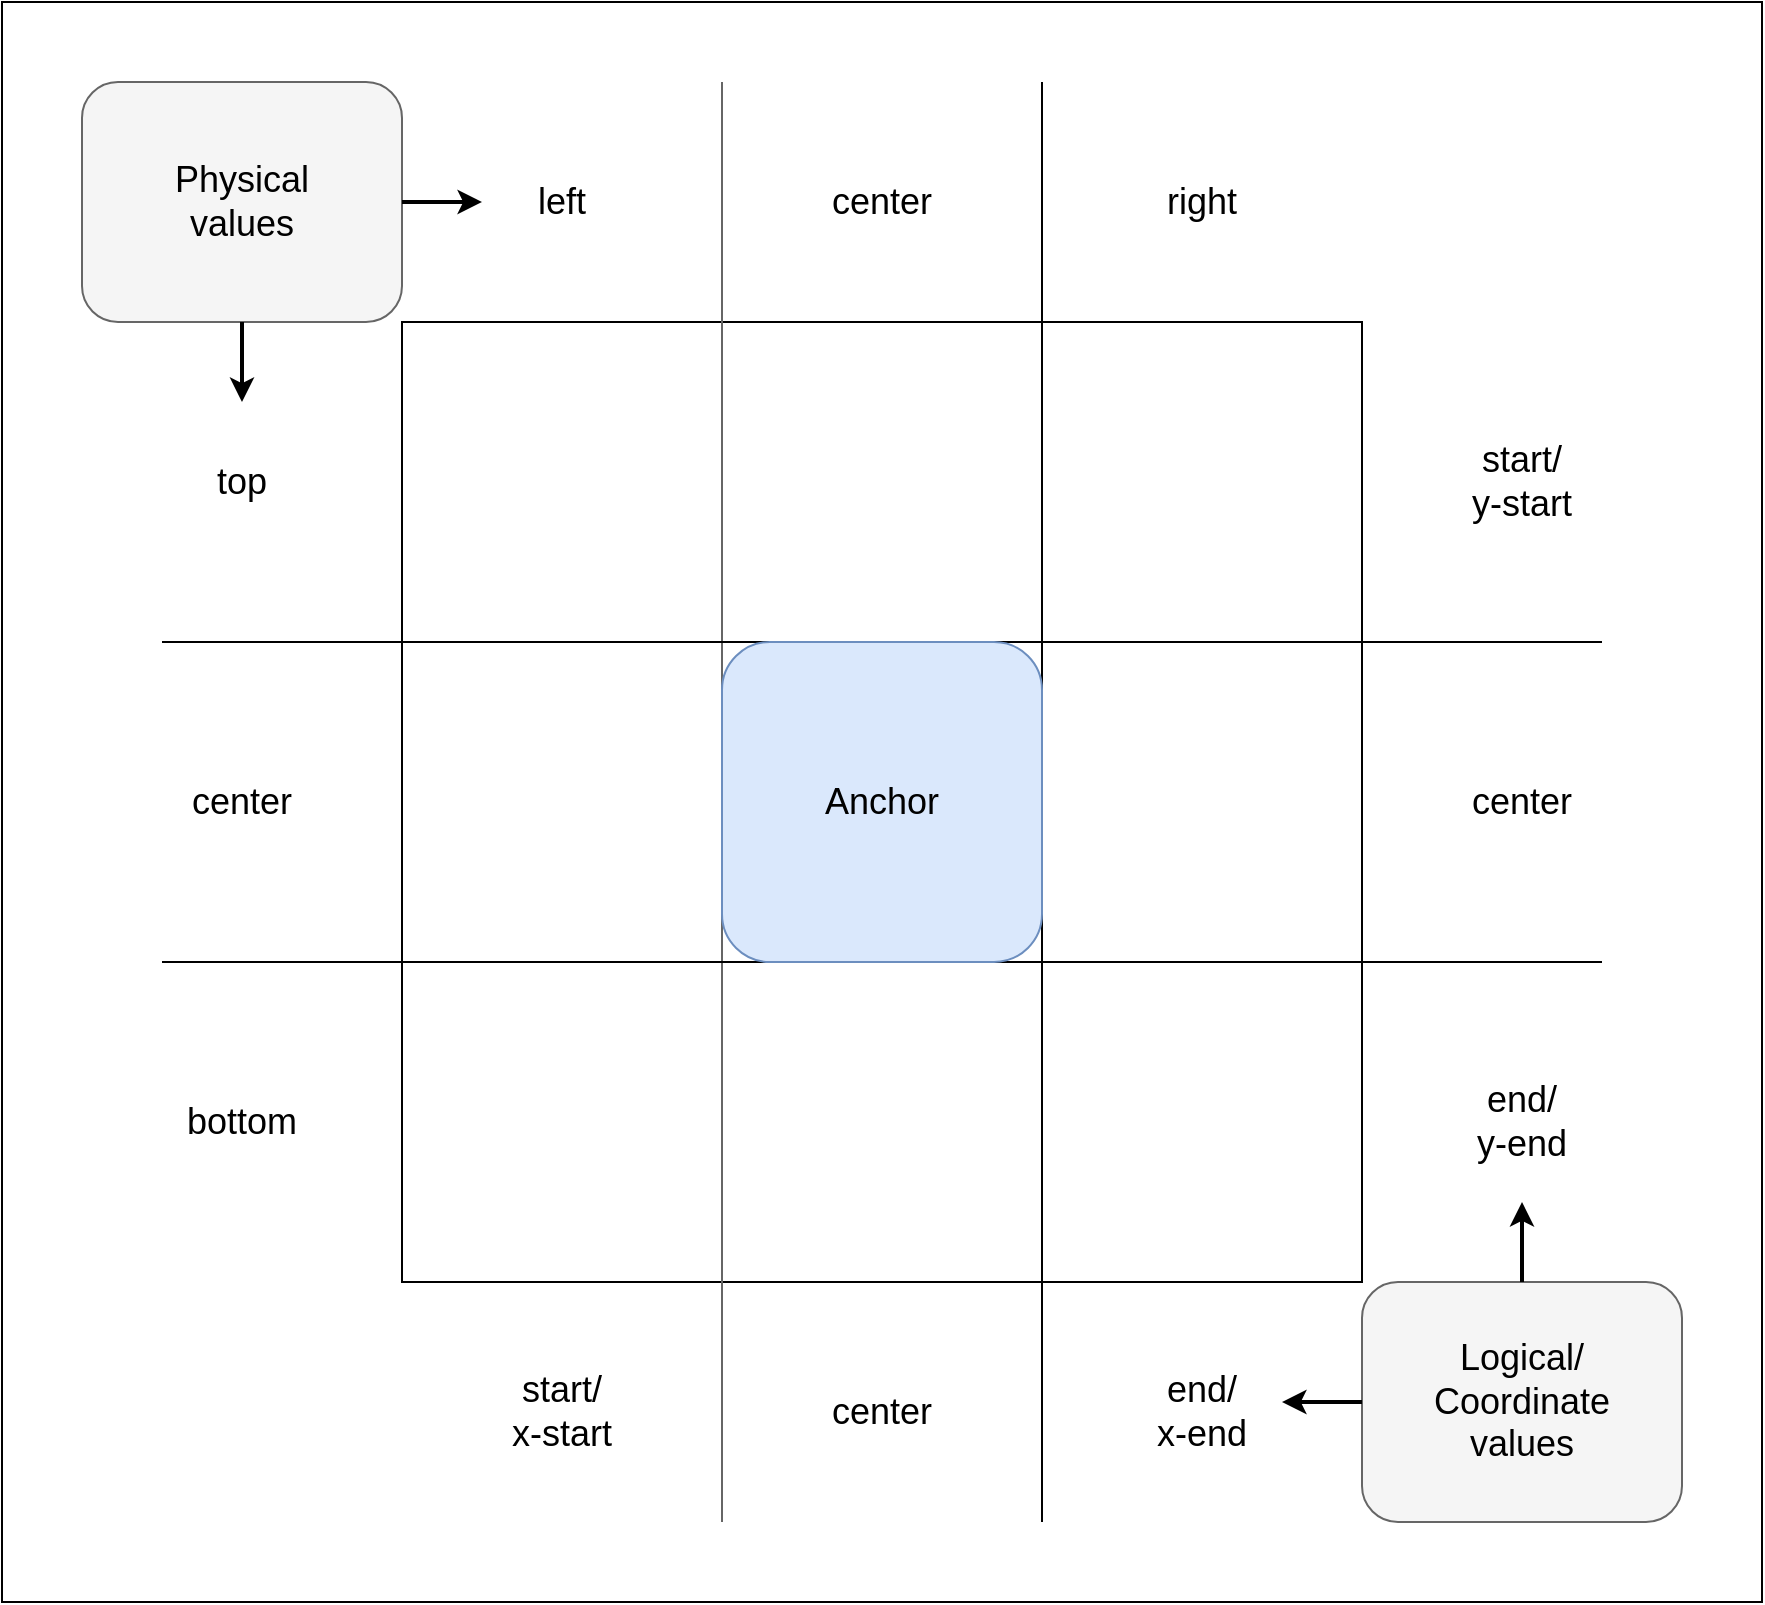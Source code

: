 <mxfile version="24.4.0" type="device">
  <diagram name="Page-1" id="UW3OLV6GaEz2t2Hav6oM">
    <mxGraphModel dx="1338" dy="624" grid="1" gridSize="10" guides="1" tooltips="1" connect="1" arrows="1" fold="1" page="1" pageScale="1" pageWidth="3300" pageHeight="4681" math="0" shadow="0">
      <root>
        <mxCell id="0" />
        <mxCell id="1" parent="0" />
        <mxCell id="tWXApw5cy0hb7qnAGB8U-29" value="" style="rounded=0;whiteSpace=wrap;html=1;" parent="1" vertex="1">
          <mxGeometry x="200" y="160" width="880" height="800" as="geometry" />
        </mxCell>
        <mxCell id="tWXApw5cy0hb7qnAGB8U-1" value="" style="whiteSpace=wrap;html=1;aspect=fixed;" parent="1" vertex="1">
          <mxGeometry x="400" y="320" width="480" height="480" as="geometry" />
        </mxCell>
        <mxCell id="tWXApw5cy0hb7qnAGB8U-2" value="" style="endArrow=none;html=1;rounded=0;fillColor=#f5f5f5;strokeColor=#666666;" parent="1" edge="1">
          <mxGeometry width="50" height="50" relative="1" as="geometry">
            <mxPoint x="560" y="920" as="sourcePoint" />
            <mxPoint x="560" y="200" as="targetPoint" />
          </mxGeometry>
        </mxCell>
        <mxCell id="tWXApw5cy0hb7qnAGB8U-3" value="" style="endArrow=none;html=1;rounded=0;" parent="1" edge="1">
          <mxGeometry width="50" height="50" relative="1" as="geometry">
            <mxPoint x="720" y="920" as="sourcePoint" />
            <mxPoint x="720" y="200" as="targetPoint" />
          </mxGeometry>
        </mxCell>
        <mxCell id="tWXApw5cy0hb7qnAGB8U-4" value="" style="endArrow=none;html=1;rounded=0;" parent="1" edge="1">
          <mxGeometry width="50" height="50" relative="1" as="geometry">
            <mxPoint x="280" y="480" as="sourcePoint" />
            <mxPoint x="1000" y="480" as="targetPoint" />
          </mxGeometry>
        </mxCell>
        <mxCell id="tWXApw5cy0hb7qnAGB8U-5" value="" style="endArrow=none;html=1;rounded=0;" parent="1" edge="1">
          <mxGeometry width="50" height="50" relative="1" as="geometry">
            <mxPoint x="280" y="640" as="sourcePoint" />
            <mxPoint x="1000" y="640" as="targetPoint" />
          </mxGeometry>
        </mxCell>
        <mxCell id="tWXApw5cy0hb7qnAGB8U-6" value="" style="rounded=1;whiteSpace=wrap;html=1;fillColor=#dae8fc;strokeColor=#6c8ebf;" parent="1" vertex="1">
          <mxGeometry x="560" y="480" width="160" height="160" as="geometry" />
        </mxCell>
        <mxCell id="tWXApw5cy0hb7qnAGB8U-7" value="&lt;font style=&quot;font-size: 18px;&quot;&gt;Anchor&lt;/font&gt;" style="text;html=1;strokeColor=none;fillColor=none;align=center;verticalAlign=middle;whiteSpace=wrap;rounded=0;" parent="1" vertex="1">
          <mxGeometry x="610" y="545" width="60" height="30" as="geometry" />
        </mxCell>
        <mxCell id="tWXApw5cy0hb7qnAGB8U-8" value="&lt;div&gt;&lt;font style=&quot;font-size: 18px;&quot;&gt;start/&lt;/font&gt;&lt;/div&gt;&lt;div&gt;&lt;font style=&quot;font-size: 18px;&quot;&gt;y-start&lt;br&gt;&lt;/font&gt;&lt;/div&gt;" style="text;html=1;strokeColor=none;fillColor=none;align=center;verticalAlign=middle;whiteSpace=wrap;rounded=0;" parent="1" vertex="1">
          <mxGeometry x="930" y="385" width="60" height="30" as="geometry" />
        </mxCell>
        <mxCell id="tWXApw5cy0hb7qnAGB8U-9" value="center" style="text;html=1;strokeColor=none;fillColor=none;align=center;verticalAlign=middle;whiteSpace=wrap;rounded=0;fontSize=18;" parent="1" vertex="1">
          <mxGeometry x="930" y="545" width="60" height="30" as="geometry" />
        </mxCell>
        <mxCell id="tWXApw5cy0hb7qnAGB8U-10" value="&lt;div&gt;end/&lt;/div&gt;&lt;div&gt;y-end&lt;br&gt;&lt;/div&gt;" style="text;html=1;strokeColor=none;fillColor=none;align=center;verticalAlign=middle;whiteSpace=wrap;rounded=0;fontSize=18;" parent="1" vertex="1">
          <mxGeometry x="930" y="705" width="60" height="30" as="geometry" />
        </mxCell>
        <mxCell id="tWXApw5cy0hb7qnAGB8U-11" value="&lt;div&gt;&lt;font style=&quot;font-size: 18px;&quot;&gt;start/&lt;/font&gt;&lt;/div&gt;&lt;div&gt;&lt;font style=&quot;font-size: 18px;&quot;&gt;x-start&lt;/font&gt;&lt;/div&gt;" style="text;html=1;strokeColor=none;fillColor=none;align=center;verticalAlign=middle;whiteSpace=wrap;rounded=0;" parent="1" vertex="1">
          <mxGeometry x="450" y="855" width="60" height="20" as="geometry" />
        </mxCell>
        <mxCell id="tWXApw5cy0hb7qnAGB8U-12" value="&lt;font style=&quot;font-size: 18px;&quot;&gt;center&lt;/font&gt;" style="text;html=1;strokeColor=none;fillColor=none;align=center;verticalAlign=middle;whiteSpace=wrap;rounded=0;" parent="1" vertex="1">
          <mxGeometry x="610" y="855" width="60" height="20" as="geometry" />
        </mxCell>
        <mxCell id="tWXApw5cy0hb7qnAGB8U-13" value="&lt;div&gt;&lt;font style=&quot;font-size: 18px;&quot;&gt;end/&lt;/font&gt;&lt;/div&gt;&lt;div&gt;&lt;font style=&quot;font-size: 18px;&quot;&gt;x-end&lt;br&gt;&lt;/font&gt;&lt;/div&gt;" style="text;html=1;strokeColor=none;fillColor=none;align=center;verticalAlign=middle;whiteSpace=wrap;rounded=0;" parent="1" vertex="1">
          <mxGeometry x="770" y="855" width="60" height="20" as="geometry" />
        </mxCell>
        <mxCell id="tWXApw5cy0hb7qnAGB8U-14" value="&lt;font style=&quot;font-size: 18px;&quot;&gt;top&lt;/font&gt;" style="text;html=1;strokeColor=none;fillColor=none;align=center;verticalAlign=middle;whiteSpace=wrap;rounded=0;" parent="1" vertex="1">
          <mxGeometry x="290" y="385" width="60" height="30" as="geometry" />
        </mxCell>
        <mxCell id="tWXApw5cy0hb7qnAGB8U-15" value="center" style="text;html=1;strokeColor=none;fillColor=none;align=center;verticalAlign=middle;whiteSpace=wrap;rounded=0;fontSize=18;" parent="1" vertex="1">
          <mxGeometry x="290" y="545" width="60" height="30" as="geometry" />
        </mxCell>
        <mxCell id="tWXApw5cy0hb7qnAGB8U-16" value="bottom" style="text;html=1;strokeColor=none;fillColor=none;align=center;verticalAlign=middle;whiteSpace=wrap;rounded=0;fontSize=18;" parent="1" vertex="1">
          <mxGeometry x="290" y="705" width="60" height="30" as="geometry" />
        </mxCell>
        <mxCell id="tWXApw5cy0hb7qnAGB8U-17" value="&lt;font style=&quot;font-size: 18px;&quot;&gt;left&lt;/font&gt;" style="text;html=1;strokeColor=none;fillColor=none;align=center;verticalAlign=middle;whiteSpace=wrap;rounded=0;" parent="1" vertex="1">
          <mxGeometry x="450" y="250" width="60" height="20" as="geometry" />
        </mxCell>
        <mxCell id="tWXApw5cy0hb7qnAGB8U-18" value="&lt;font style=&quot;font-size: 18px;&quot;&gt;center&lt;/font&gt;" style="text;html=1;strokeColor=none;fillColor=none;align=center;verticalAlign=middle;whiteSpace=wrap;rounded=0;" parent="1" vertex="1">
          <mxGeometry x="610" y="250" width="60" height="20" as="geometry" />
        </mxCell>
        <mxCell id="tWXApw5cy0hb7qnAGB8U-19" value="&lt;font style=&quot;font-size: 18px;&quot;&gt;right&lt;/font&gt;" style="text;html=1;strokeColor=none;fillColor=none;align=center;verticalAlign=middle;whiteSpace=wrap;rounded=0;" parent="1" vertex="1">
          <mxGeometry x="770" y="250" width="60" height="20" as="geometry" />
        </mxCell>
        <mxCell id="tWXApw5cy0hb7qnAGB8U-20" value="" style="rounded=1;whiteSpace=wrap;html=1;fillColor=#f5f5f5;strokeColor=#666666;fontColor=#333333;" parent="1" vertex="1">
          <mxGeometry x="240" y="200" width="160" height="120" as="geometry" />
        </mxCell>
        <mxCell id="tWXApw5cy0hb7qnAGB8U-21" value="&lt;font style=&quot;font-size: 18px;&quot;&gt;Physical values&lt;br&gt;&lt;/font&gt;" style="text;html=1;strokeColor=none;fillColor=none;align=center;verticalAlign=middle;whiteSpace=wrap;rounded=0;" parent="1" vertex="1">
          <mxGeometry x="290" y="245" width="60" height="30" as="geometry" />
        </mxCell>
        <mxCell id="tWXApw5cy0hb7qnAGB8U-22" value="" style="endArrow=classic;html=1;rounded=0;exitX=0.5;exitY=1;exitDx=0;exitDy=0;strokeWidth=2;" parent="1" source="tWXApw5cy0hb7qnAGB8U-20" edge="1">
          <mxGeometry width="50" height="50" relative="1" as="geometry">
            <mxPoint x="570" y="350" as="sourcePoint" />
            <mxPoint x="320" y="360" as="targetPoint" />
          </mxGeometry>
        </mxCell>
        <mxCell id="tWXApw5cy0hb7qnAGB8U-23" value="" style="endArrow=classic;html=1;rounded=0;exitX=1;exitY=0.5;exitDx=0;exitDy=0;strokeWidth=2;" parent="1" source="tWXApw5cy0hb7qnAGB8U-20" edge="1">
          <mxGeometry width="50" height="50" relative="1" as="geometry">
            <mxPoint x="330" y="330" as="sourcePoint" />
            <mxPoint x="440" y="260" as="targetPoint" />
          </mxGeometry>
        </mxCell>
        <mxCell id="tWXApw5cy0hb7qnAGB8U-24" value="" style="rounded=1;whiteSpace=wrap;html=1;fillColor=#f5f5f5;strokeColor=#666666;fontColor=#333333;" parent="1" vertex="1">
          <mxGeometry x="880" y="800" width="160" height="120" as="geometry" />
        </mxCell>
        <mxCell id="tWXApw5cy0hb7qnAGB8U-25" value="&lt;div&gt;&lt;font style=&quot;font-size: 18px;&quot;&gt;Logical/&lt;/font&gt;&lt;/div&gt;&lt;div&gt;&lt;font style=&quot;font-size: 18px;&quot;&gt;Coordinate values&lt;/font&gt;&lt;/div&gt;" style="text;html=1;strokeColor=none;fillColor=none;align=center;verticalAlign=middle;whiteSpace=wrap;rounded=0;" parent="1" vertex="1">
          <mxGeometry x="930" y="845" width="60" height="30" as="geometry" />
        </mxCell>
        <mxCell id="tWXApw5cy0hb7qnAGB8U-26" value="" style="endArrow=classic;html=1;rounded=0;exitX=0;exitY=0.5;exitDx=0;exitDy=0;strokeWidth=2;" parent="1" source="tWXApw5cy0hb7qnAGB8U-24" edge="1">
          <mxGeometry width="50" height="50" relative="1" as="geometry">
            <mxPoint x="570" y="830" as="sourcePoint" />
            <mxPoint x="840" y="860" as="targetPoint" />
          </mxGeometry>
        </mxCell>
        <mxCell id="tWXApw5cy0hb7qnAGB8U-27" value="" style="endArrow=classic;html=1;rounded=0;exitX=0.5;exitY=0;exitDx=0;exitDy=0;strokeWidth=2;" parent="1" source="tWXApw5cy0hb7qnAGB8U-24" edge="1">
          <mxGeometry width="50" height="50" relative="1" as="geometry">
            <mxPoint x="890" y="870" as="sourcePoint" />
            <mxPoint x="960" y="760" as="targetPoint" />
          </mxGeometry>
        </mxCell>
      </root>
    </mxGraphModel>
  </diagram>
</mxfile>
